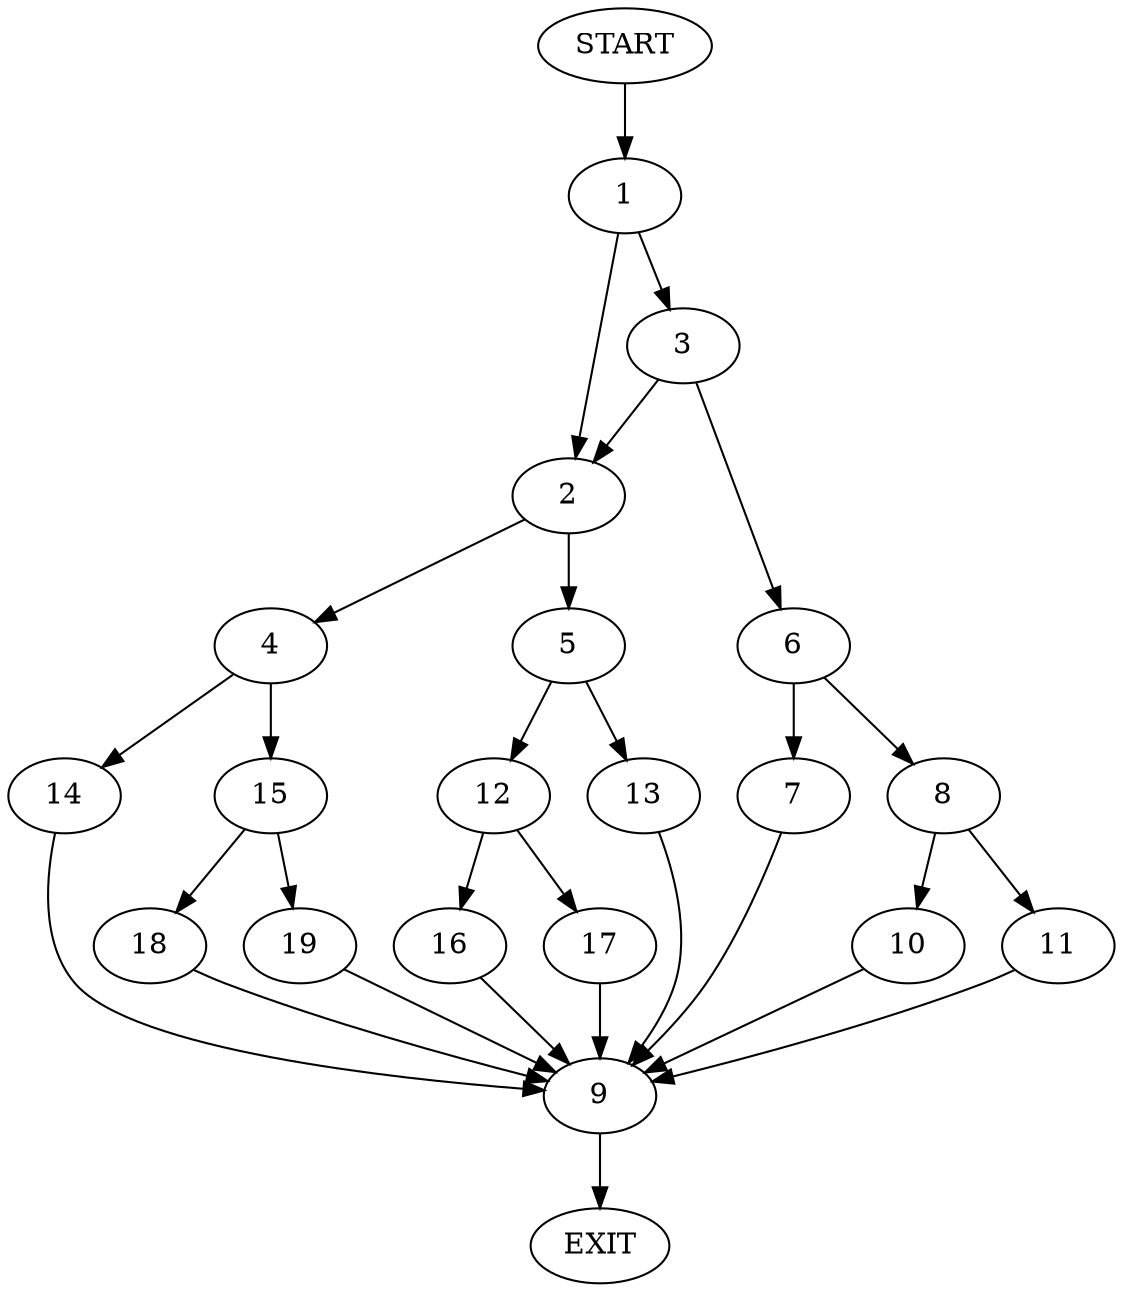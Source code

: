 digraph {
0 [label="START"]
20 [label="EXIT"]
0 -> 1
1 -> 2
1 -> 3
2 -> 4
2 -> 5
3 -> 2
3 -> 6
6 -> 7
6 -> 8
7 -> 9
8 -> 10
8 -> 11
9 -> 20
10 -> 9
11 -> 9
5 -> 12
5 -> 13
4 -> 14
4 -> 15
13 -> 9
12 -> 16
12 -> 17
16 -> 9
17 -> 9
15 -> 18
15 -> 19
14 -> 9
19 -> 9
18 -> 9
}
